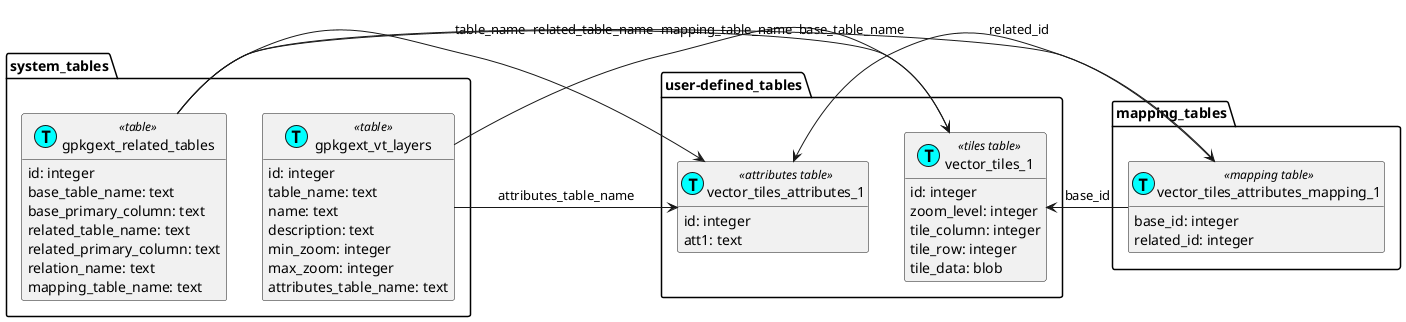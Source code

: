 @startuml
hide empty methods

package system_tables {
class gpkgext_related_tables << (T, cyan) table >> {
  id: integer
  base_table_name: text
  base_primary_column: text
  related_table_name: text
  related_primary_column: text
  relation_name: text
  mapping_table_name: text
}
class gpkgext_vt_layers << (T, cyan) table >> {
  id: integer
  table_name: text
  name: text
  description: text
  min_zoom: integer 
  max_zoom: integer
  attributes_table_name: text
}
}
package user-defined_tables {
class vector_tiles_1 << (T, cyan) tiles table >> {
  id: integer
  zoom_level: integer
  tile_column: integer
  tile_row: integer
  tile_data: blob
}
class vector_tiles_attributes_1 << (T, cyan) attributes table >> {
  id: integer
  att1: text
}
}
package mapping_tables {
class vector_tiles_attributes_mapping_1 << (T, cyan) mapping table >> {
  base_id: integer
  related_id: integer
}
}
gpkgext_vt_layers -> vector_tiles_1 : "table_name" 
gpkgext_vt_layers  -> vector_tiles_attributes_1 : "attributes_table_name"
gpkgext_related_tables  -> vector_tiles_1 : "base_table_name"
gpkgext_related_tables  -> vector_tiles_attributes_1 : "related_table_name"
gpkgext_related_tables -> vector_tiles_attributes_mapping_1: "mapping_table_name" 
vector_tiles_attributes_mapping_1 -> vector_tiles_attributes_1: "related_id"
vector_tiles_attributes_mapping_1 -> vector_tiles_1: "base_id"
@enduml